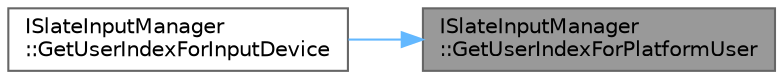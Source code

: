 digraph "ISlateInputManager::GetUserIndexForPlatformUser"
{
 // INTERACTIVE_SVG=YES
 // LATEX_PDF_SIZE
  bgcolor="transparent";
  edge [fontname=Helvetica,fontsize=10,labelfontname=Helvetica,labelfontsize=10];
  node [fontname=Helvetica,fontsize=10,shape=box,height=0.2,width=0.4];
  rankdir="RL";
  Node1 [id="Node000001",label="ISlateInputManager\l::GetUserIndexForPlatformUser",height=0.2,width=0.4,color="gray40", fillcolor="grey60", style="filled", fontcolor="black",tooltip=" "];
  Node1 -> Node2 [id="edge1_Node000001_Node000002",dir="back",color="steelblue1",style="solid",tooltip=" "];
  Node2 [id="Node000002",label="ISlateInputManager\l::GetUserIndexForInputDevice",height=0.2,width=0.4,color="grey40", fillcolor="white", style="filled",URL="$d6/db8/classISlateInputManager.html#af60fea38790d46572818cfe3067fe7ca",tooltip=" "];
}
